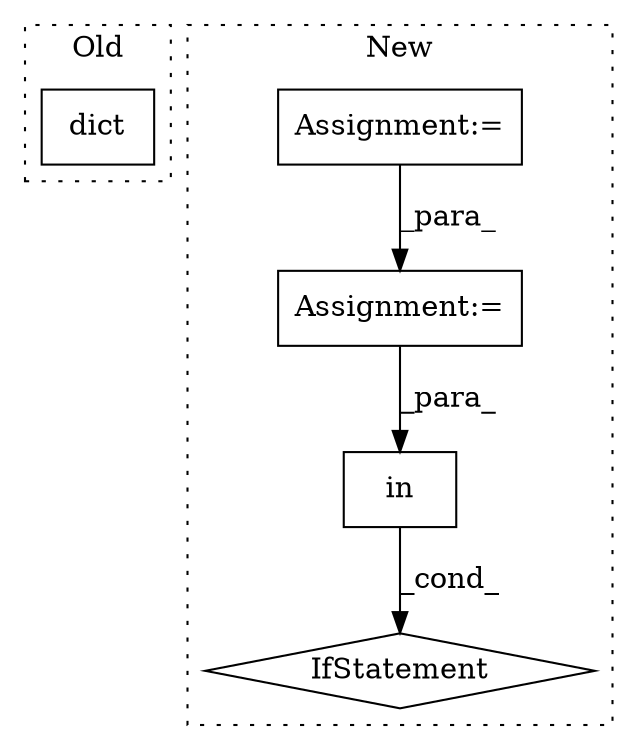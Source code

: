 digraph G {
subgraph cluster0 {
1 [label="dict" a="32" s="8780" l="6" shape="box"];
label = "Old";
style="dotted";
}
subgraph cluster1 {
2 [label="in" a="105" s="9510" l="65" shape="box"];
3 [label="IfStatement" a="25" s="9498,9575" l="12,2" shape="diamond"];
4 [label="Assignment:=" a="7" s="8956" l="12" shape="box"];
5 [label="Assignment:=" a="7" s="9039" l="28" shape="box"];
label = "New";
style="dotted";
}
2 -> 3 [label="_cond_"];
4 -> 2 [label="_para_"];
5 -> 4 [label="_para_"];
}
